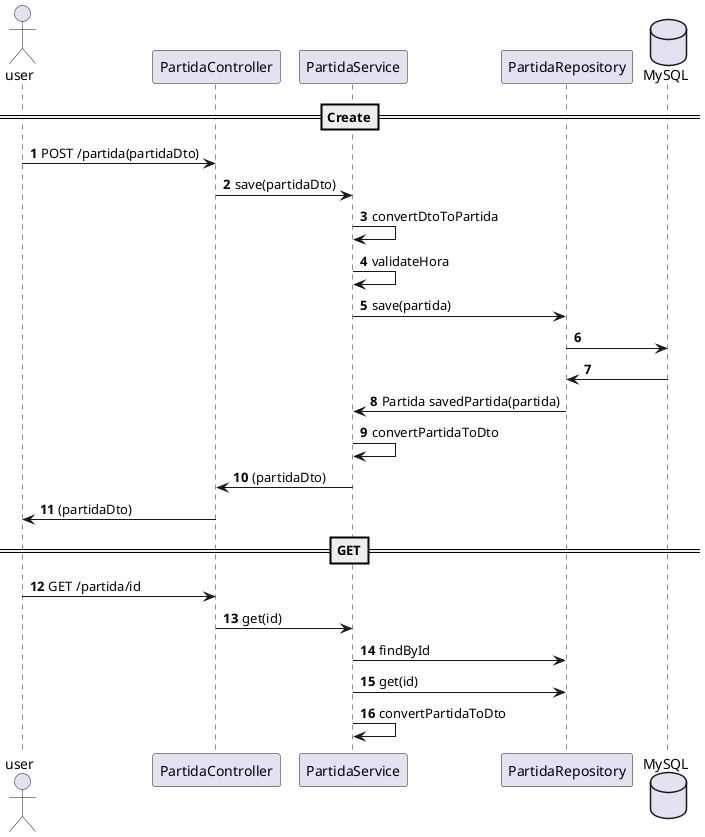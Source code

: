 @startuml
'https://plantuml.com/sequence-diagram

autonumber

actor user
participant PartidaController
participant PartidaService
participant PartidaRepository
database MySQL

==Create==

user -> PartidaController: POST /partida(partidaDto)

PartidaController -> PartidaService: save(partidaDto)

PartidaService -> PartidaService: convertDtoToPartida
PartidaService -> PartidaService: validateHora
PartidaService -> PartidaRepository: save(partida)
PartidaRepository -> MySQL:
MySQL -> PartidaRepository:
PartidaRepository -> PartidaService: Partida savedPartida(partida)
PartidaService -> PartidaService: convertPartidaToDto
PartidaService -> PartidaController: (partidaDto)
PartidaController -> user: (partidaDto)

==GET==

user -> PartidaController: GET /partida/id

PartidaController -> PartidaService: get(id)

PartidaService -> PartidaRepository: findById
PartidaService -> PartidaRepository: get(id)
PartidaService -> PartidaService: convertPartidaToDto

@enduml